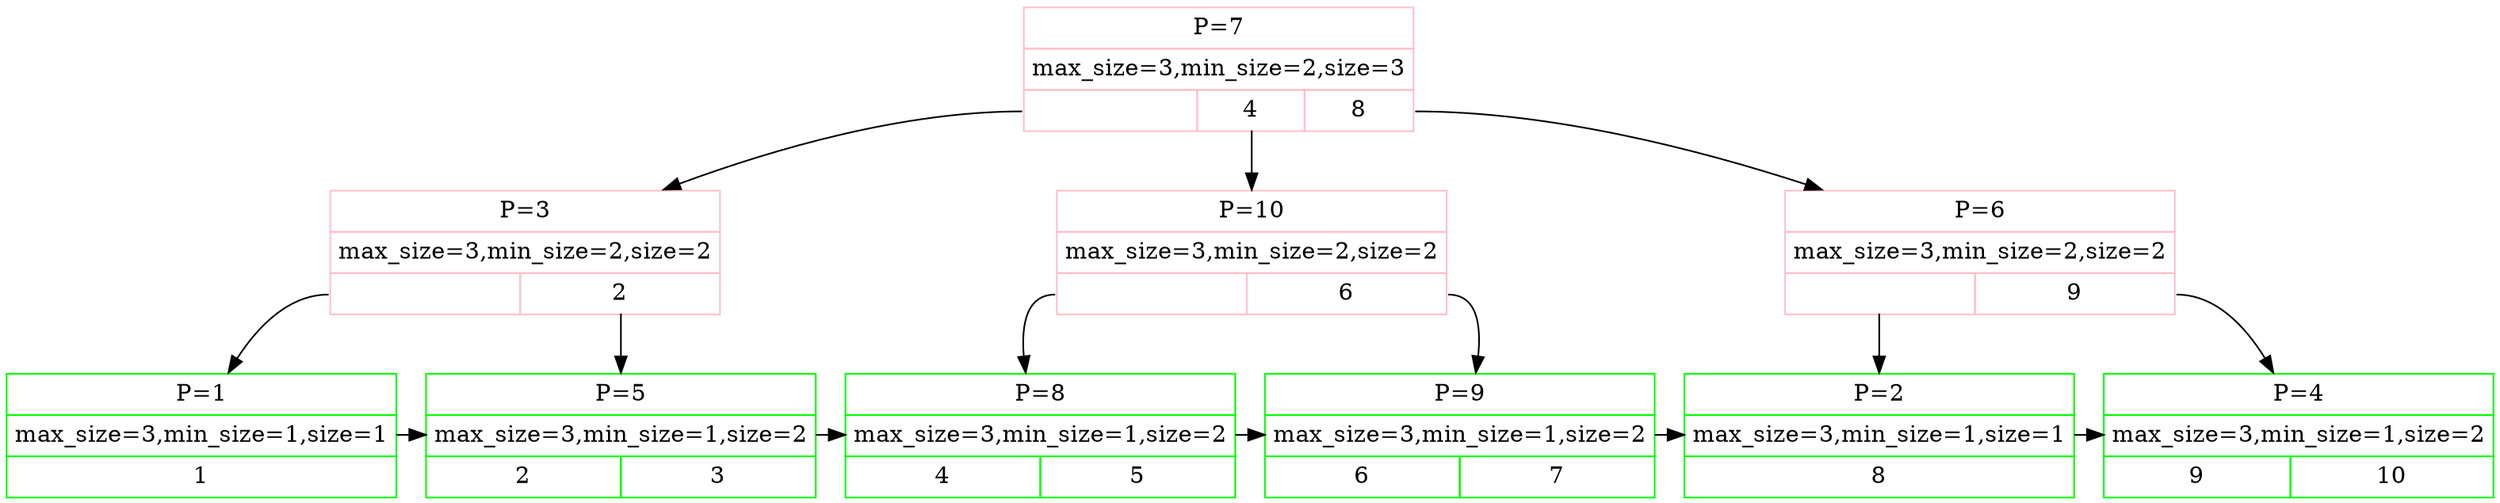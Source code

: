 digraph G {
INT_7[shape=plain color=pink label=<<TABLE BORDER="0" CELLBORDER="1" CELLSPACING="0" CELLPADDING="4">
<TR><TD COLSPAN="3">P=7</TD></TR>
<TR><TD COLSPAN="3">max_size=3,min_size=2,size=3</TD></TR>
<TR><TD PORT="p3"> </TD>
<TD PORT="p10">4</TD>
<TD PORT="p6">8</TD>
</TR></TABLE>>];
INT_3[shape=plain color=pink label=<<TABLE BORDER="0" CELLBORDER="1" CELLSPACING="0" CELLPADDING="4">
<TR><TD COLSPAN="2">P=3</TD></TR>
<TR><TD COLSPAN="2">max_size=3,min_size=2,size=2</TD></TR>
<TR><TD PORT="p1"> </TD>
<TD PORT="p5">2</TD>
</TR></TABLE>>];
INT_7:p3 -> INT_3;
LEAF_1[shape=plain color=green label=<<TABLE BORDER="0" CELLBORDER="1" CELLSPACING="0" CELLPADDING="4">
<TR><TD COLSPAN="1">P=1</TD></TR>
<TR><TD COLSPAN="1">max_size=3,min_size=1,size=1</TD></TR>
<TR><TD>1</TD>
</TR></TABLE>>];
LEAF_1 -> LEAF_5;
{rank=same LEAF_1 LEAF_5};
INT_3:p1 -> LEAF_1;
LEAF_5[shape=plain color=green label=<<TABLE BORDER="0" CELLBORDER="1" CELLSPACING="0" CELLPADDING="4">
<TR><TD COLSPAN="2">P=5</TD></TR>
<TR><TD COLSPAN="2">max_size=3,min_size=1,size=2</TD></TR>
<TR><TD>2</TD>
<TD>3</TD>
</TR></TABLE>>];
LEAF_5 -> LEAF_8;
{rank=same LEAF_5 LEAF_8};
INT_3:p5 -> LEAF_5;
INT_10[shape=plain color=pink label=<<TABLE BORDER="0" CELLBORDER="1" CELLSPACING="0" CELLPADDING="4">
<TR><TD COLSPAN="2">P=10</TD></TR>
<TR><TD COLSPAN="2">max_size=3,min_size=2,size=2</TD></TR>
<TR><TD PORT="p8"> </TD>
<TD PORT="p9">6</TD>
</TR></TABLE>>];
INT_7:p10 -> INT_10;
LEAF_8[shape=plain color=green label=<<TABLE BORDER="0" CELLBORDER="1" CELLSPACING="0" CELLPADDING="4">
<TR><TD COLSPAN="2">P=8</TD></TR>
<TR><TD COLSPAN="2">max_size=3,min_size=1,size=2</TD></TR>
<TR><TD>4</TD>
<TD>5</TD>
</TR></TABLE>>];
LEAF_8 -> LEAF_9;
{rank=same LEAF_8 LEAF_9};
INT_10:p8 -> LEAF_8;
LEAF_9[shape=plain color=green label=<<TABLE BORDER="0" CELLBORDER="1" CELLSPACING="0" CELLPADDING="4">
<TR><TD COLSPAN="2">P=9</TD></TR>
<TR><TD COLSPAN="2">max_size=3,min_size=1,size=2</TD></TR>
<TR><TD>6</TD>
<TD>7</TD>
</TR></TABLE>>];
LEAF_9 -> LEAF_2;
{rank=same LEAF_9 LEAF_2};
INT_10:p9 -> LEAF_9;
{rank=same INT_3 INT_10};
INT_6[shape=plain color=pink label=<<TABLE BORDER="0" CELLBORDER="1" CELLSPACING="0" CELLPADDING="4">
<TR><TD COLSPAN="2">P=6</TD></TR>
<TR><TD COLSPAN="2">max_size=3,min_size=2,size=2</TD></TR>
<TR><TD PORT="p2"> </TD>
<TD PORT="p4">9</TD>
</TR></TABLE>>];
INT_7:p6 -> INT_6;
LEAF_2[shape=plain color=green label=<<TABLE BORDER="0" CELLBORDER="1" CELLSPACING="0" CELLPADDING="4">
<TR><TD COLSPAN="1">P=2</TD></TR>
<TR><TD COLSPAN="1">max_size=3,min_size=1,size=1</TD></TR>
<TR><TD>8</TD>
</TR></TABLE>>];
LEAF_2 -> LEAF_4;
{rank=same LEAF_2 LEAF_4};
INT_6:p2 -> LEAF_2;
LEAF_4[shape=plain color=green label=<<TABLE BORDER="0" CELLBORDER="1" CELLSPACING="0" CELLPADDING="4">
<TR><TD COLSPAN="2">P=4</TD></TR>
<TR><TD COLSPAN="2">max_size=3,min_size=1,size=2</TD></TR>
<TR><TD>9</TD>
<TD>10</TD>
</TR></TABLE>>];
INT_6:p4 -> LEAF_4;
{rank=same INT_10 INT_6};
}
